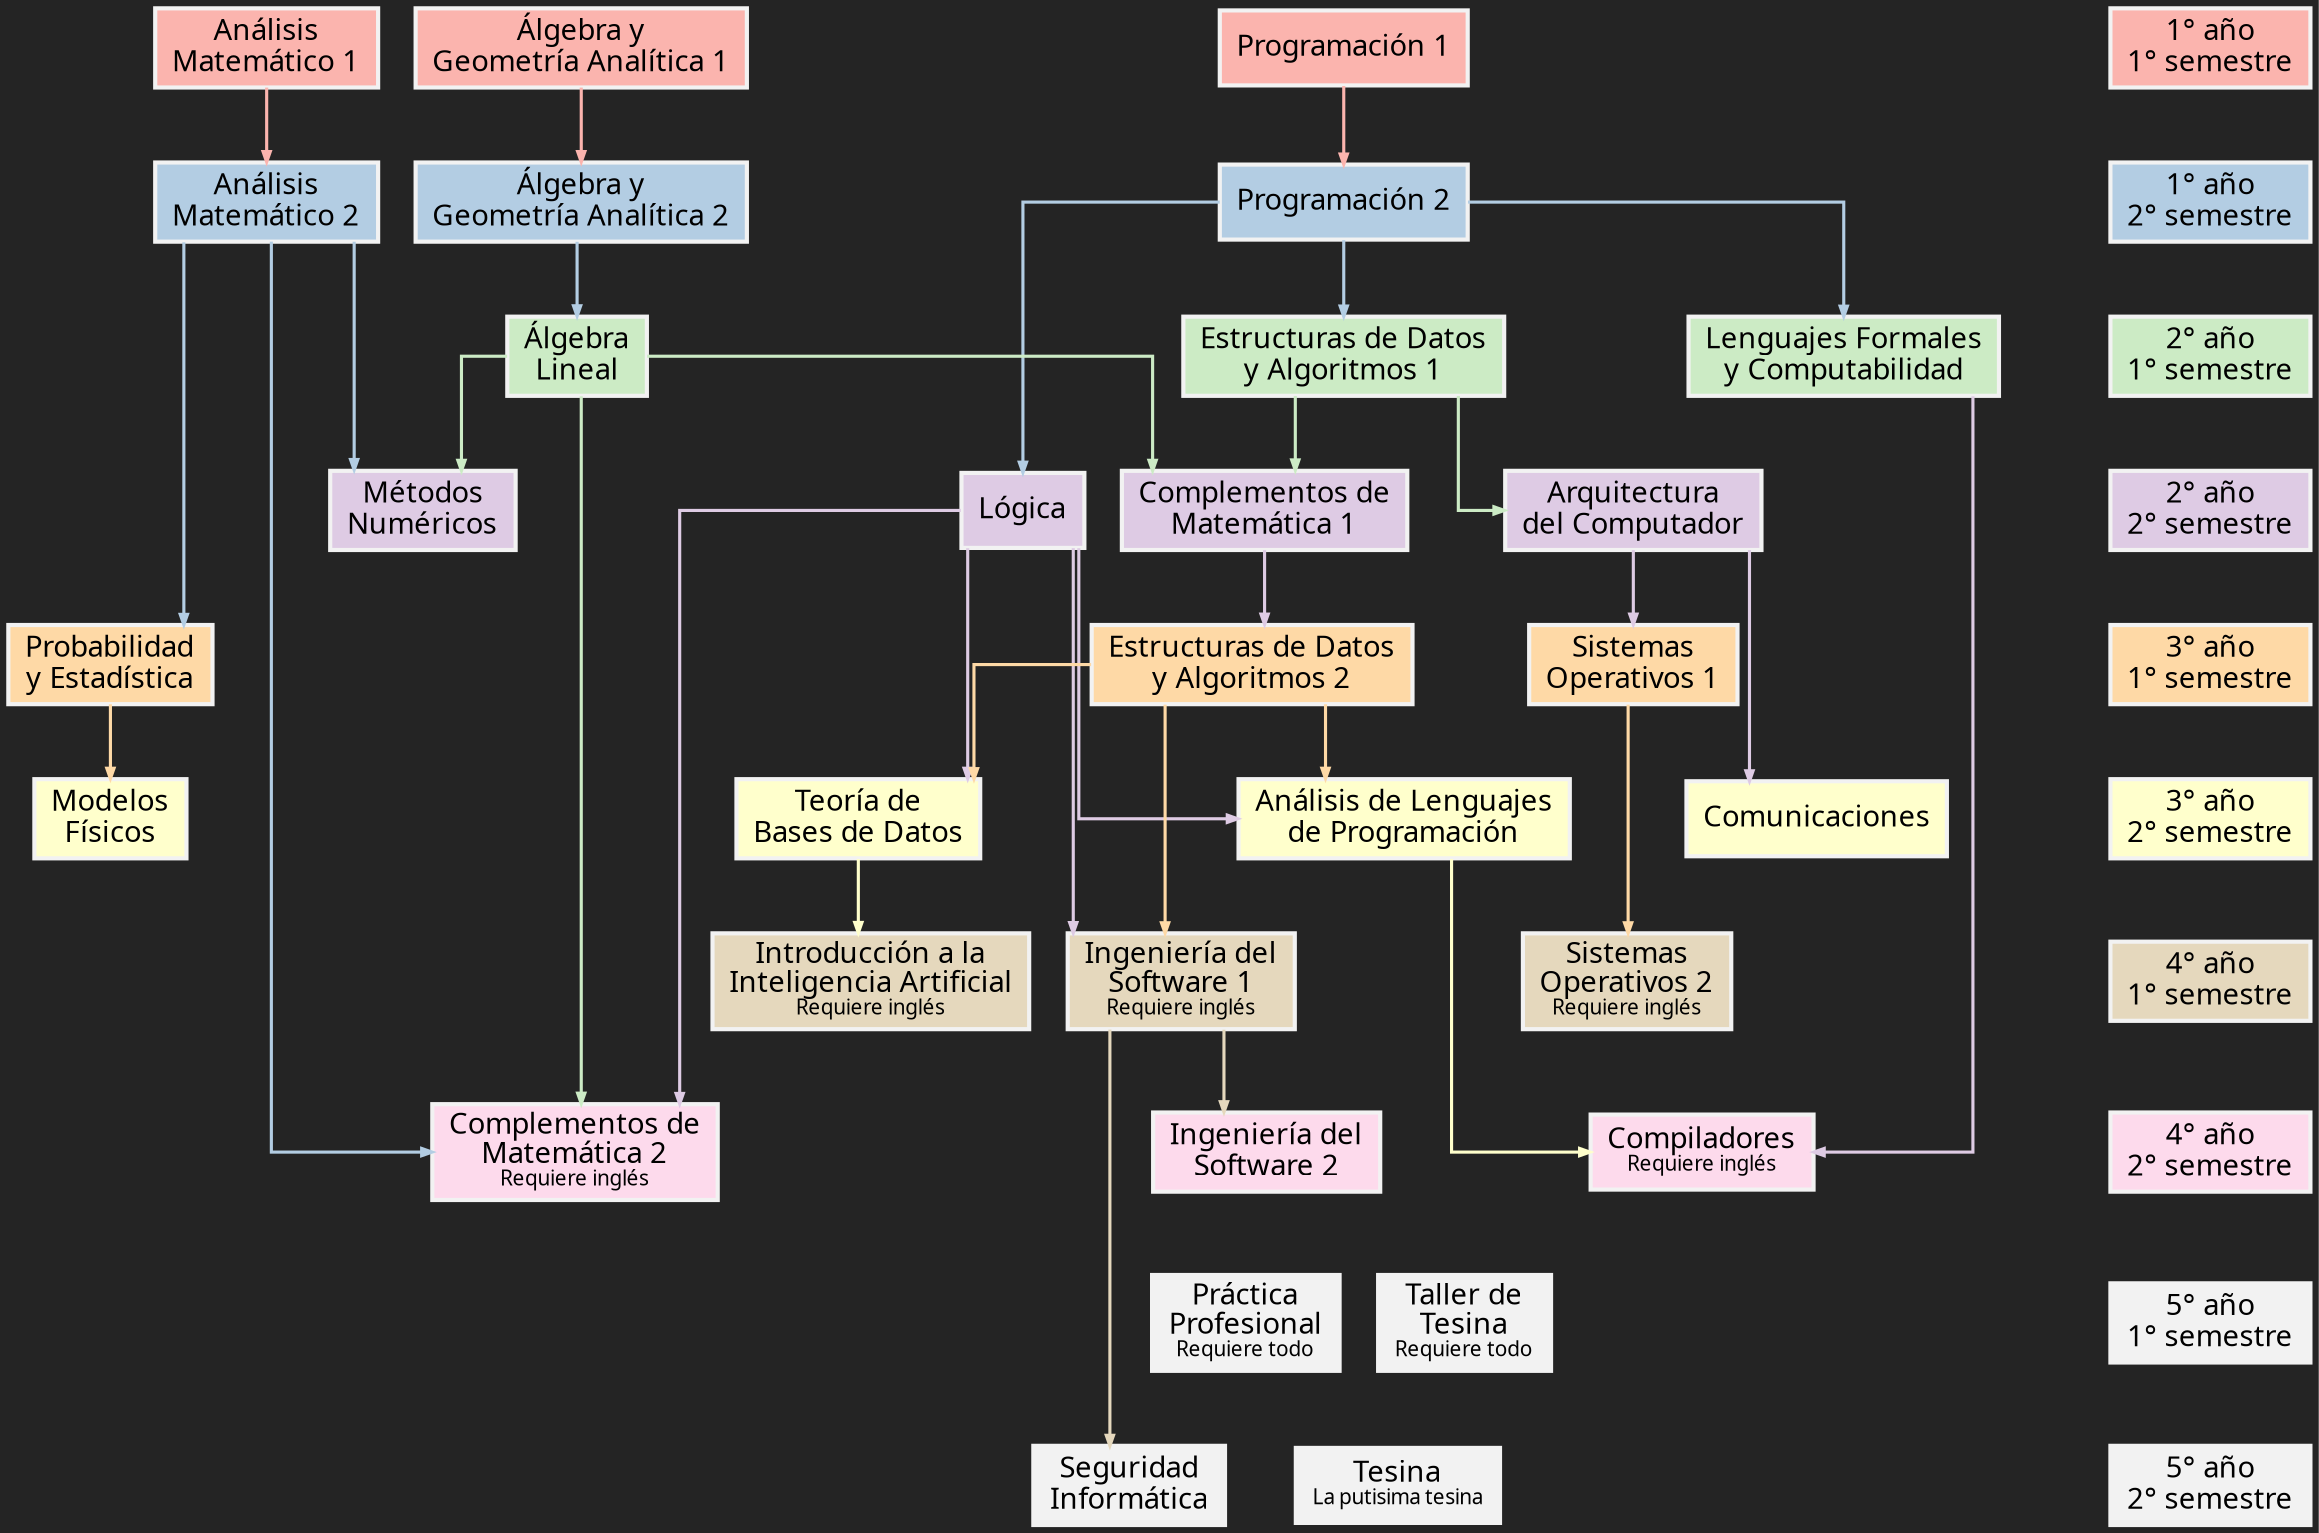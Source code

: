 digraph G {
    node[shape=box, color=9, colorscheme=pastel19, penwidth=2, fontname="BigNoodleTitling"]
    edge[colorscheme=pastel19, penwidth=1.5, arrowsize=0.5]
    splines=ortho
    overlap=scale
    bgcolor=grey14

    {
        rank = same
        node[style=filled, fillcolor=1]
        AyGA1 [label="Álgebra y\nGeometría Analítica 1"]
        Prog1 [label="Programación 1"]
        AM1 [label="Análisis\nMatemático 1"]
        r1 [label="1° año\n1° semestre"]
    }

    {
        rank = same
        node[style=filled, fillcolor=2]
        AyGA2 [label="Álgebra y\nGeometría Analítica 2"]
        Prog2 [label="Programación 2"]
        AM2 [label="Análisis\nMatemático 2"]
        r2 [label="1° año\n2° semestre"]
    }

    {
        rank = same
        node[style=filled, fillcolor=3]
        ALineal [label="Álgebra\nLineal"]
        EDyA1 [label="Estructuras de Datos\ny Algoritmos 1"]
        LFyC [label="Lenguajes Formales\ny Computabilidad"]
        r3 [label="2° año\n1° semestre"]
    }

    {
        rank = same
        node[style=filled, fillcolor=4]
        Metodos [label="Métodos\nNuméricos"]
        CM1 [label="Complementos de\nMatemática 1"]
        Arqui [label="Arquitectura\ndel Computador"]
        Logica [label="Lógica"]
        r4 [label="2° año\n2° semestre"]
    }

    {
        rank = same
        node[style=filled, fillcolor=5]
        ProbYEstd [label="Probabilidad\ny Estadística"]
        EDyA2 [label="Estructuras de Datos\ny Algoritmos 2"]
        SO1 [label="Sistemas\nOperativos 1"]
        r5 [label="3° año\n1° semestre"]
    }
    
    {
        rank = same
        node[style=filled, fillcolor=6]
        ModFis [label="Modelos\nFísicos"]
        Comm [label="Comunicaciones"]
        ALP [label="Análisis de Lenguajes\nde Programación"]
        TBD [label="Teoría de\nBases de Datos"]
        r6 [label="3° año\n2° semestre"]
    }

    {
        rank = same
        node[style=filled, fillcolor=7]
        Soft1 [label=<Ingeniería del<br/>Software 1<br/><FONT POINT-SIZE="10">Requiere inglés</FONT>>]
        SO2 [label=<Sistemas<br/>Operativos 2<br/><FONT POINT-SIZE="10">Requiere inglés</FONT>>]
        IIA [label=<Introducción a la<br/>Inteligencia Artificial<br/><FONT POINT-SIZE="10">Requiere inglés</FONT>>]
        r7 [label="4° año\n1° semestre"]
    }

    {
        rank = same
        node[style=filled, fillcolor=8]
        CM2 [label=<Complementos de<br/>Matemática 2<br/><FONT POINT-SIZE="10">Requiere inglés</FONT>>]
        Soft2 [label="Ingeniería del\nSoftware 2"]
        Compi [label=<Compiladores<br/><FONT POINT-SIZE="10">Requiere inglés</FONT>>]
        r8 [label="4° año\n2° semestre"]
    }

    {
        rank = same
        node[style=filled, fillcolor=9]
        Taller [label=<Taller de<br/>Tesina<br/><FONT POINT-SIZE="10">Requiere todo</FONT>>]
        Practica [label=<Práctica<br/>Profesional<br/><FONT POINT-SIZE="10">Requiere todo</FONT>>]
        r9 [label="5° año\n1° semestre"]
    }

    {
        rank = same
        node[style=filled, fillcolor=9]
        SegInf [label="Seguridad\nInformática"]
        Tesina [label=<Tesina<FONT POINT-SIZE="10"><br/>La putisima tesina</FONT>>]
        r10 [label="5° año\n2° semestre"]
    }

    r1 -> r2 [style=invis]
    r2 -> r3 [style=invis]
    r3 -> r4 [style=invis]
    r4 -> r5 [style=invis]
    r5 -> r6 [style=invis]
    r6 -> r7 [style=invis]
    r7 -> r8 [style=invis]
    r8 -> r9 [style=invis]
    r9 -> r10 [style=invis]
    SegInf -> Tesina [style=invis]
    Practica -> Taller [style=invis]
    Taller -> Tesina [style=invis]

    edge [color=1]
    AyGA1 -> AyGA2 
    Prog1 -> Prog2 
    AM1 -> AM2
    edge [color=2]
    AyGA2 -> ALineal
    Prog2 -> EDyA1 
    Prog2 -> LFyC 
    Prog2 -> Logica 
    AM2 -> ProbYEstd 
    AM2 -> Metodos 
    AM2 -> CM2 
    edge [color=3]
    ALineal -> Metodos 
    ALineal -> CM1 
    ALineal -> CM2 
    EDyA1 -> CM1 
    EDyA1 -> Arqui 
    edge [color=4]
    CM1 -> EDyA2 
    Arqui -> Comm 
    Arqui -> SO1 
    Logica -> CM2 
    Logica -> TBD 
    Logica -> ALP 
    Logica -> Soft1 
    LFyC -> Compi
    edge [color=5]
    ProbYEstd -> ModFis
    EDyA2 -> TBD
    EDyA2 -> ALP
    EDyA2 -> Soft1
    // Ingles -> CM2
    // Ingles -> Soft1
    // Ingles -> SO2
    // Ingles -> IIA
    // Ingles -> Compi
    SO1 -> SO2
    edge [color=6]
    TBD -> IIA
    ALP -> Compi
    edge [color=7]
    Soft1 -> Soft2
    Soft1 -> SegInf
}
